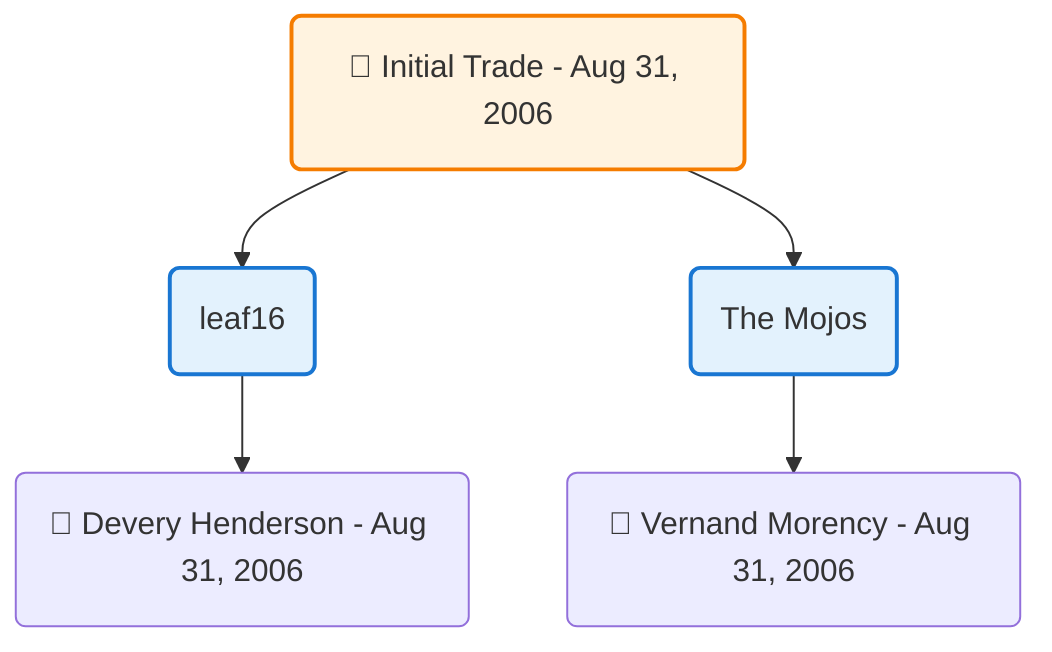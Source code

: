 flowchart TD

    TRADE_MAIN("🔄 Initial Trade - Aug 31, 2006")
    TEAM_1("leaf16")
    TEAM_2("The Mojos")
    NODE_dfef5e79-165b-449d-9254-313de76ebd52("🔄 Devery Henderson - Aug 31, 2006")
    NODE_7847f5e4-f069-467e-bb8f-92d0db5d86ad("🔄 Vernand Morency - Aug 31, 2006")

    TRADE_MAIN --> TEAM_1
    TRADE_MAIN --> TEAM_2
    TEAM_1 --> NODE_dfef5e79-165b-449d-9254-313de76ebd52
    TEAM_2 --> NODE_7847f5e4-f069-467e-bb8f-92d0db5d86ad

    %% Node styling
    classDef teamNode fill:#e3f2fd,stroke:#1976d2,stroke-width:2px
    classDef tradeNode fill:#fff3e0,stroke:#f57c00,stroke-width:2px
    classDef playerNode fill:#f3e5f5,stroke:#7b1fa2,stroke-width:1px
    classDef nonRootPlayerNode fill:#f5f5f5,stroke:#757575,stroke-width:1px
    classDef endNode fill:#ffebee,stroke:#c62828,stroke-width:2px
    classDef waiverNode fill:#e8f5e8,stroke:#388e3c,stroke-width:2px
    classDef championshipNode fill:#fff9c4,stroke:#f57f17,stroke-width:3px

    class TEAM_1,TEAM_2 teamNode
    class TRADE_MAIN tradeNode